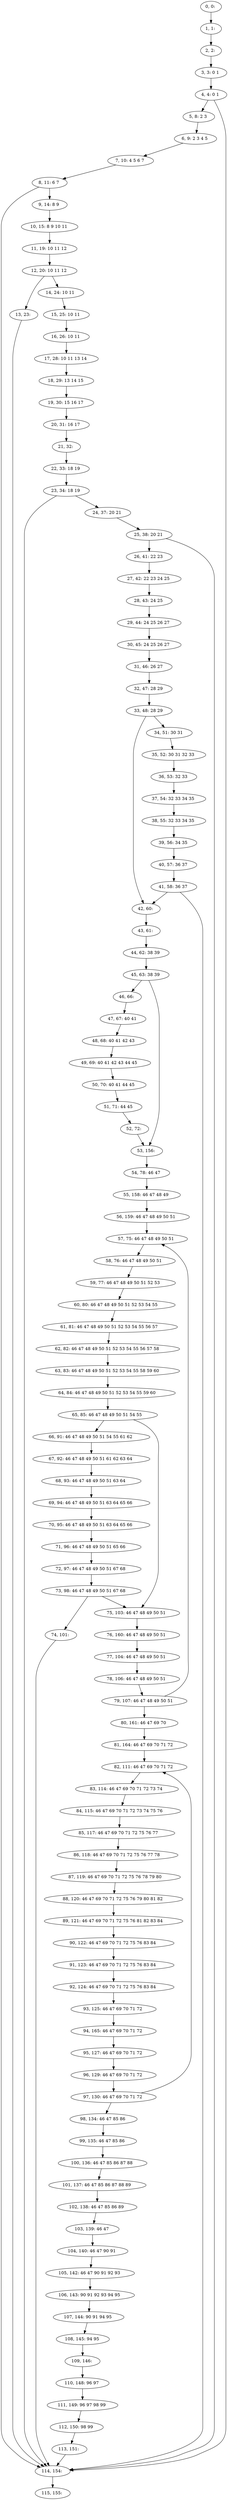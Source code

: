 digraph G {
0[label="0, 0: "];
1[label="1, 1: "];
2[label="2, 2: "];
3[label="3, 3: 0 1 "];
4[label="4, 4: 0 1 "];
5[label="5, 8: 2 3 "];
6[label="6, 9: 2 3 4 5 "];
7[label="7, 10: 4 5 6 7 "];
8[label="8, 11: 6 7 "];
9[label="9, 14: 8 9 "];
10[label="10, 15: 8 9 10 11 "];
11[label="11, 19: 10 11 12 "];
12[label="12, 20: 10 11 12 "];
13[label="13, 23: "];
14[label="14, 24: 10 11 "];
15[label="15, 25: 10 11 "];
16[label="16, 26: 10 11 "];
17[label="17, 28: 10 11 13 14 "];
18[label="18, 29: 13 14 15 "];
19[label="19, 30: 15 16 17 "];
20[label="20, 31: 16 17 "];
21[label="21, 32: "];
22[label="22, 33: 18 19 "];
23[label="23, 34: 18 19 "];
24[label="24, 37: 20 21 "];
25[label="25, 38: 20 21 "];
26[label="26, 41: 22 23 "];
27[label="27, 42: 22 23 24 25 "];
28[label="28, 43: 24 25 "];
29[label="29, 44: 24 25 26 27 "];
30[label="30, 45: 24 25 26 27 "];
31[label="31, 46: 26 27 "];
32[label="32, 47: 28 29 "];
33[label="33, 48: 28 29 "];
34[label="34, 51: 30 31 "];
35[label="35, 52: 30 31 32 33 "];
36[label="36, 53: 32 33 "];
37[label="37, 54: 32 33 34 35 "];
38[label="38, 55: 32 33 34 35 "];
39[label="39, 56: 34 35 "];
40[label="40, 57: 36 37 "];
41[label="41, 58: 36 37 "];
42[label="42, 60: "];
43[label="43, 61: "];
44[label="44, 62: 38 39 "];
45[label="45, 63: 38 39 "];
46[label="46, 66: "];
47[label="47, 67: 40 41 "];
48[label="48, 68: 40 41 42 43 "];
49[label="49, 69: 40 41 42 43 44 45 "];
50[label="50, 70: 40 41 44 45 "];
51[label="51, 71: 44 45 "];
52[label="52, 72: "];
53[label="53, 156: "];
54[label="54, 78: 46 47 "];
55[label="55, 158: 46 47 48 49 "];
56[label="56, 159: 46 47 48 49 50 51 "];
57[label="57, 75: 46 47 48 49 50 51 "];
58[label="58, 76: 46 47 48 49 50 51 "];
59[label="59, 77: 46 47 48 49 50 51 52 53 "];
60[label="60, 80: 46 47 48 49 50 51 52 53 54 55 "];
61[label="61, 81: 46 47 48 49 50 51 52 53 54 55 56 57 "];
62[label="62, 82: 46 47 48 49 50 51 52 53 54 55 56 57 58 "];
63[label="63, 83: 46 47 48 49 50 51 52 53 54 55 58 59 60 "];
64[label="64, 84: 46 47 48 49 50 51 52 53 54 55 59 60 "];
65[label="65, 85: 46 47 48 49 50 51 54 55 "];
66[label="66, 91: 46 47 48 49 50 51 54 55 61 62 "];
67[label="67, 92: 46 47 48 49 50 51 61 62 63 64 "];
68[label="68, 93: 46 47 48 49 50 51 63 64 "];
69[label="69, 94: 46 47 48 49 50 51 63 64 65 66 "];
70[label="70, 95: 46 47 48 49 50 51 63 64 65 66 "];
71[label="71, 96: 46 47 48 49 50 51 65 66 "];
72[label="72, 97: 46 47 48 49 50 51 67 68 "];
73[label="73, 98: 46 47 48 49 50 51 67 68 "];
74[label="74, 101: "];
75[label="75, 103: 46 47 48 49 50 51 "];
76[label="76, 160: 46 47 48 49 50 51 "];
77[label="77, 104: 46 47 48 49 50 51 "];
78[label="78, 106: 46 47 48 49 50 51 "];
79[label="79, 107: 46 47 48 49 50 51 "];
80[label="80, 161: 46 47 69 70 "];
81[label="81, 164: 46 47 69 70 71 72 "];
82[label="82, 111: 46 47 69 70 71 72 "];
83[label="83, 114: 46 47 69 70 71 72 73 74 "];
84[label="84, 115: 46 47 69 70 71 72 73 74 75 76 "];
85[label="85, 117: 46 47 69 70 71 72 75 76 77 "];
86[label="86, 118: 46 47 69 70 71 72 75 76 77 78 "];
87[label="87, 119: 46 47 69 70 71 72 75 76 78 79 80 "];
88[label="88, 120: 46 47 69 70 71 72 75 76 79 80 81 82 "];
89[label="89, 121: 46 47 69 70 71 72 75 76 81 82 83 84 "];
90[label="90, 122: 46 47 69 70 71 72 75 76 83 84 "];
91[label="91, 123: 46 47 69 70 71 72 75 76 83 84 "];
92[label="92, 124: 46 47 69 70 71 72 75 76 83 84 "];
93[label="93, 125: 46 47 69 70 71 72 "];
94[label="94, 165: 46 47 69 70 71 72 "];
95[label="95, 127: 46 47 69 70 71 72 "];
96[label="96, 129: 46 47 69 70 71 72 "];
97[label="97, 130: 46 47 69 70 71 72 "];
98[label="98, 134: 46 47 85 86 "];
99[label="99, 135: 46 47 85 86 "];
100[label="100, 136: 46 47 85 86 87 88 "];
101[label="101, 137: 46 47 85 86 87 88 89 "];
102[label="102, 138: 46 47 85 86 89 "];
103[label="103, 139: 46 47 "];
104[label="104, 140: 46 47 90 91 "];
105[label="105, 142: 46 47 90 91 92 93 "];
106[label="106, 143: 90 91 92 93 94 95 "];
107[label="107, 144: 90 91 94 95 "];
108[label="108, 145: 94 95 "];
109[label="109, 146: "];
110[label="110, 148: 96 97 "];
111[label="111, 149: 96 97 98 99 "];
112[label="112, 150: 98 99 "];
113[label="113, 151: "];
114[label="114, 154: "];
115[label="115, 155: "];
0->1 ;
1->2 ;
2->3 ;
3->4 ;
4->5 ;
4->114 ;
5->6 ;
6->7 ;
7->8 ;
8->9 ;
8->114 ;
9->10 ;
10->11 ;
11->12 ;
12->13 ;
12->14 ;
13->114 ;
14->15 ;
15->16 ;
16->17 ;
17->18 ;
18->19 ;
19->20 ;
20->21 ;
21->22 ;
22->23 ;
23->24 ;
23->114 ;
24->25 ;
25->26 ;
25->114 ;
26->27 ;
27->28 ;
28->29 ;
29->30 ;
30->31 ;
31->32 ;
32->33 ;
33->34 ;
33->42 ;
34->35 ;
35->36 ;
36->37 ;
37->38 ;
38->39 ;
39->40 ;
40->41 ;
41->42 ;
41->114 ;
42->43 ;
43->44 ;
44->45 ;
45->46 ;
45->53 ;
46->47 ;
47->48 ;
48->49 ;
49->50 ;
50->51 ;
51->52 ;
52->53 ;
53->54 ;
54->55 ;
55->56 ;
56->57 ;
57->58 ;
58->59 ;
59->60 ;
60->61 ;
61->62 ;
62->63 ;
63->64 ;
64->65 ;
65->66 ;
65->75 ;
66->67 ;
67->68 ;
68->69 ;
69->70 ;
70->71 ;
71->72 ;
72->73 ;
73->74 ;
73->75 ;
74->114 ;
75->76 ;
76->77 ;
77->78 ;
78->79 ;
79->80 ;
79->57 ;
80->81 ;
81->82 ;
82->83 ;
83->84 ;
84->85 ;
85->86 ;
86->87 ;
87->88 ;
88->89 ;
89->90 ;
90->91 ;
91->92 ;
92->93 ;
93->94 ;
94->95 ;
95->96 ;
96->97 ;
97->98 ;
97->82 ;
98->99 ;
99->100 ;
100->101 ;
101->102 ;
102->103 ;
103->104 ;
104->105 ;
105->106 ;
106->107 ;
107->108 ;
108->109 ;
109->110 ;
110->111 ;
111->112 ;
112->113 ;
113->114 ;
114->115 ;
}
